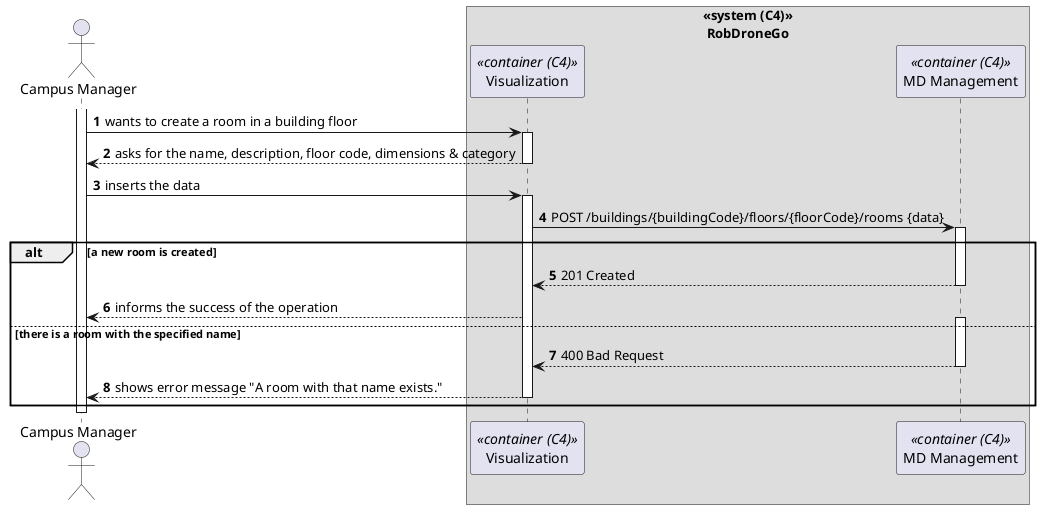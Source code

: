 @startuml process-view
autonumber
skinparam DefaultTextAlignment<<center>> center

actor CM as "Campus Manager"

box "«system (C4)»\nRobDroneGo" <<center>>
  participant UI as "Visualization" <<container (C4)>>
  participant MD as "MD Management" <<container (C4)>>
end box

activate CM

CM -> UI : wants to create a room in a building floor
activate UI

CM <-- UI : asks for the name, description, floor code, dimensions & category
deactivate UI

CM -> UI : inserts the data
activate UI

UI -> MD : POST /buildings/{buildingCode}/floors/{floorCode}/rooms {data}
activate MD

alt a new room is created
  UI <-- MD : 201 Created
  deactivate MD

  CM <-- UI : informs the success of the operation
else there is a room with the specified name
  activate MD
  UI <-- MD : 400 Bad Request
  deactivate MD

  CM <-- UI : shows error message "A room with that name exists."
  deactivate UI
end

deactivate CM

@enduml
